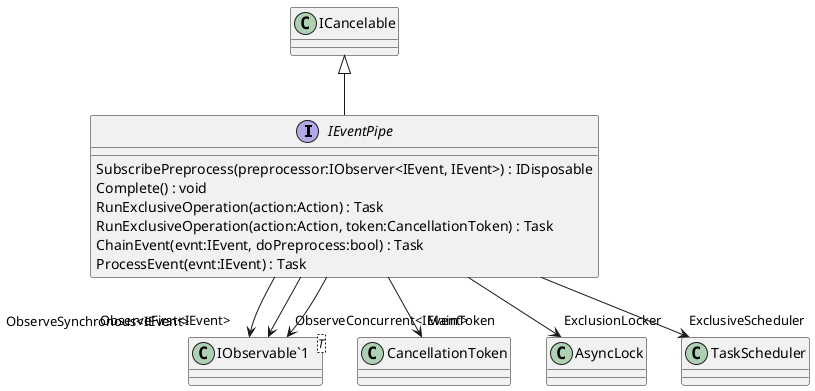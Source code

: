 @startuml
interface IEventPipe {
    SubscribePreprocess(preprocessor:IObserver<IEvent, IEvent>) : IDisposable
    Complete() : void
    RunExclusiveOperation(action:Action) : Task
    RunExclusiveOperation(action:Action, token:CancellationToken) : Task
    ChainEvent(evnt:IEvent, doPreprocess:bool) : Task
    ProcessEvent(evnt:IEvent) : Task
}
class "IObservable`1"<T> {
}
ICancelable <|-- IEventPipe
IEventPipe --> "ObserveFirst<IEvent>" "IObservable`1"
IEventPipe --> "ObserveConcurrent<IEvent>" "IObservable`1"
IEventPipe --> "ObserveSynchronous<IEvent>" "IObservable`1"
IEventPipe --> "MainToken" CancellationToken
IEventPipe --> "ExclusionLocker" AsyncLock
IEventPipe --> "ExclusiveScheduler" TaskScheduler
@enduml
